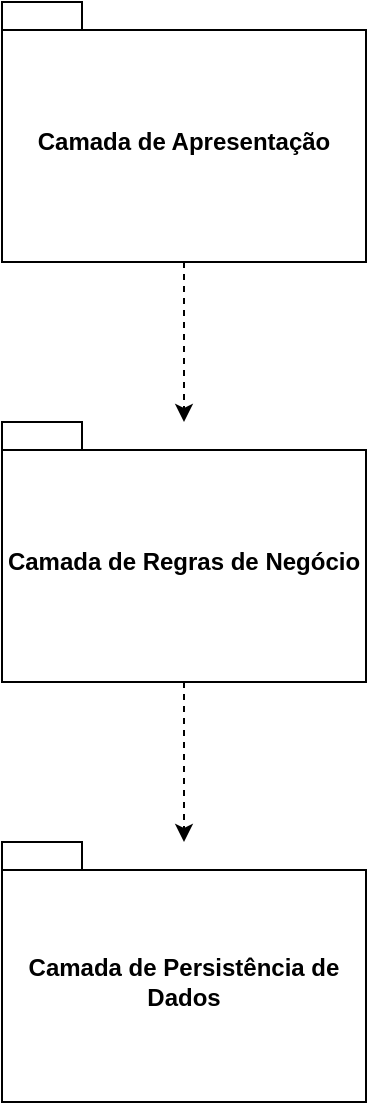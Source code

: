 <mxfile version="21.7.2" type="device">
  <diagram name="Página-1" id="cFH4Zs0XzxMtTWMoeqnH">
    <mxGraphModel dx="1434" dy="766" grid="1" gridSize="10" guides="1" tooltips="1" connect="1" arrows="1" fold="1" page="1" pageScale="1" pageWidth="827" pageHeight="1169" math="0" shadow="0">
      <root>
        <mxCell id="0" />
        <mxCell id="1" parent="0" />
        <mxCell id="L7TE8MquXp0Y-iAcw-yK-4" style="edgeStyle=orthogonalEdgeStyle;rounded=0;orthogonalLoop=1;jettySize=auto;html=1;dashed=1;" edge="1" parent="1" source="L7TE8MquXp0Y-iAcw-yK-1" target="L7TE8MquXp0Y-iAcw-yK-2">
          <mxGeometry relative="1" as="geometry" />
        </mxCell>
        <mxCell id="L7TE8MquXp0Y-iAcw-yK-1" value="&lt;div&gt;Camada de Apresentação&lt;/div&gt;" style="shape=folder;fontStyle=1;spacingTop=10;tabWidth=40;tabHeight=14;tabPosition=left;html=1;whiteSpace=wrap;" vertex="1" parent="1">
          <mxGeometry x="260" y="150" width="182" height="130" as="geometry" />
        </mxCell>
        <mxCell id="L7TE8MquXp0Y-iAcw-yK-5" style="edgeStyle=orthogonalEdgeStyle;rounded=0;orthogonalLoop=1;jettySize=auto;html=1;dashed=1;" edge="1" parent="1" source="L7TE8MquXp0Y-iAcw-yK-2" target="L7TE8MquXp0Y-iAcw-yK-3">
          <mxGeometry relative="1" as="geometry" />
        </mxCell>
        <mxCell id="L7TE8MquXp0Y-iAcw-yK-2" value="Camada de Regras de Negócio" style="shape=folder;fontStyle=1;spacingTop=10;tabWidth=40;tabHeight=14;tabPosition=left;html=1;whiteSpace=wrap;" vertex="1" parent="1">
          <mxGeometry x="260" y="360" width="182" height="130" as="geometry" />
        </mxCell>
        <mxCell id="L7TE8MquXp0Y-iAcw-yK-3" value="Camada de Persistência de Dados" style="shape=folder;fontStyle=1;spacingTop=10;tabWidth=40;tabHeight=14;tabPosition=left;html=1;whiteSpace=wrap;" vertex="1" parent="1">
          <mxGeometry x="260" y="570" width="182" height="130" as="geometry" />
        </mxCell>
      </root>
    </mxGraphModel>
  </diagram>
</mxfile>

